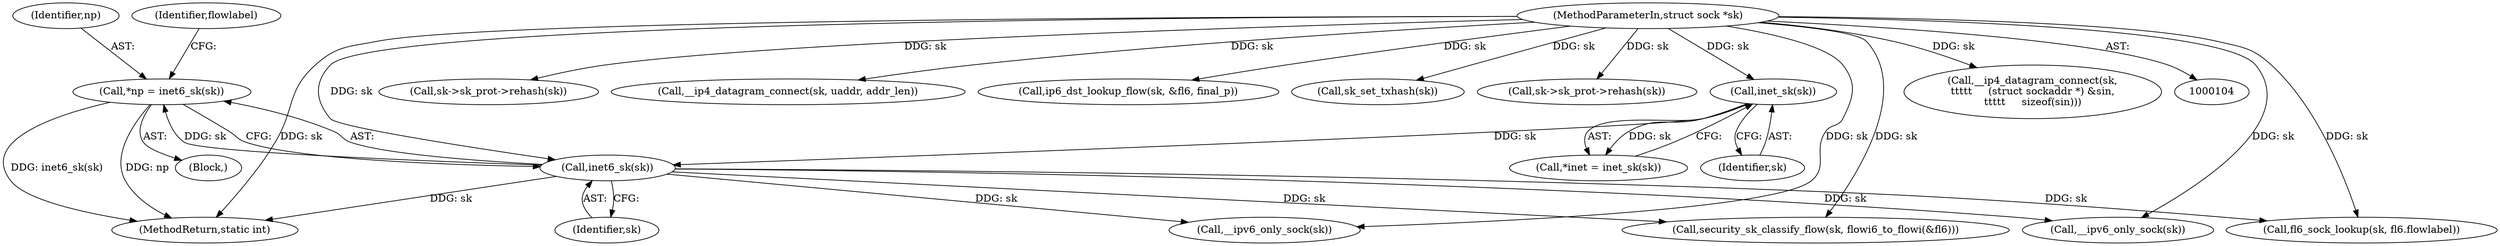 digraph "0_linux_45f6fad84cc305103b28d73482b344d7f5b76f39_4@pointer" {
"1000121" [label="(Call,*np = inet6_sk(sk))"];
"1000123" [label="(Call,inet6_sk(sk))"];
"1000118" [label="(Call,inet_sk(sk))"];
"1000105" [label="(MethodParameterIn,struct sock *sk)"];
"1000347" [label="(Call,sk->sk_prot->rehash(sk))"];
"1000124" [label="(Identifier,sk)"];
"1000121" [label="(Call,*np = inet6_sk(sk))"];
"1000202" [label="(Call,fl6_sock_lookup(sk, fl6.flowlabel))"];
"1000122" [label="(Identifier,np)"];
"1000152" [label="(Call,__ip4_datagram_connect(sk, uaddr, addr_len))"];
"1000118" [label="(Call,inet_sk(sk))"];
"1000119" [label="(Identifier,sk)"];
"1000597" [label="(MethodReturn,static int)"];
"1000105" [label="(MethodParameterIn,struct sock *sk)"];
"1000526" [label="(Call,ip6_dst_lookup_flow(sk, &fl6, final_p))"];
"1000132" [label="(Identifier,flowlabel)"];
"1000590" [label="(Call,sk_set_txhash(sk))"];
"1000581" [label="(Call,sk->sk_prot->rehash(sk))"];
"1000247" [label="(Call,__ipv6_only_sock(sk))"];
"1000116" [label="(Call,*inet = inet_sk(sk))"];
"1000123" [label="(Call,inet6_sk(sk))"];
"1000501" [label="(Call,security_sk_classify_flow(sk, flowi6_to_flowi(&fl6)))"];
"1000145" [label="(Call,__ipv6_only_sock(sk))"];
"1000108" [label="(Block,)"];
"1000280" [label="(Call,__ip4_datagram_connect(sk,\n\t\t\t\t\t     (struct sockaddr *) &sin,\n\t\t\t\t\t     sizeof(sin)))"];
"1000121" -> "1000108"  [label="AST: "];
"1000121" -> "1000123"  [label="CFG: "];
"1000122" -> "1000121"  [label="AST: "];
"1000123" -> "1000121"  [label="AST: "];
"1000132" -> "1000121"  [label="CFG: "];
"1000121" -> "1000597"  [label="DDG: inet6_sk(sk)"];
"1000121" -> "1000597"  [label="DDG: np"];
"1000123" -> "1000121"  [label="DDG: sk"];
"1000123" -> "1000124"  [label="CFG: "];
"1000124" -> "1000123"  [label="AST: "];
"1000123" -> "1000597"  [label="DDG: sk"];
"1000118" -> "1000123"  [label="DDG: sk"];
"1000105" -> "1000123"  [label="DDG: sk"];
"1000123" -> "1000145"  [label="DDG: sk"];
"1000123" -> "1000202"  [label="DDG: sk"];
"1000123" -> "1000247"  [label="DDG: sk"];
"1000123" -> "1000501"  [label="DDG: sk"];
"1000118" -> "1000116"  [label="AST: "];
"1000118" -> "1000119"  [label="CFG: "];
"1000119" -> "1000118"  [label="AST: "];
"1000116" -> "1000118"  [label="CFG: "];
"1000118" -> "1000116"  [label="DDG: sk"];
"1000105" -> "1000118"  [label="DDG: sk"];
"1000105" -> "1000104"  [label="AST: "];
"1000105" -> "1000597"  [label="DDG: sk"];
"1000105" -> "1000145"  [label="DDG: sk"];
"1000105" -> "1000152"  [label="DDG: sk"];
"1000105" -> "1000202"  [label="DDG: sk"];
"1000105" -> "1000247"  [label="DDG: sk"];
"1000105" -> "1000280"  [label="DDG: sk"];
"1000105" -> "1000347"  [label="DDG: sk"];
"1000105" -> "1000501"  [label="DDG: sk"];
"1000105" -> "1000526"  [label="DDG: sk"];
"1000105" -> "1000581"  [label="DDG: sk"];
"1000105" -> "1000590"  [label="DDG: sk"];
}
